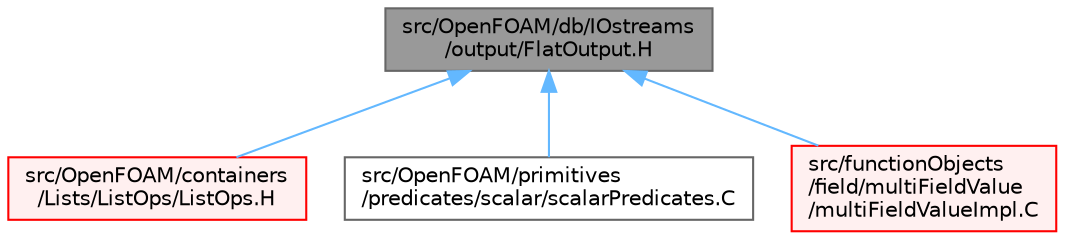 digraph "src/OpenFOAM/db/IOstreams/output/FlatOutput.H"
{
 // LATEX_PDF_SIZE
  bgcolor="transparent";
  edge [fontname=Helvetica,fontsize=10,labelfontname=Helvetica,labelfontsize=10];
  node [fontname=Helvetica,fontsize=10,shape=box,height=0.2,width=0.4];
  Node1 [id="Node000001",label="src/OpenFOAM/db/IOstreams\l/output/FlatOutput.H",height=0.2,width=0.4,color="gray40", fillcolor="grey60", style="filled", fontcolor="black",tooltip=" "];
  Node1 -> Node2 [id="edge1_Node000001_Node000002",dir="back",color="steelblue1",style="solid",tooltip=" "];
  Node2 [id="Node000002",label="src/OpenFOAM/containers\l/Lists/ListOps/ListOps.H",height=0.2,width=0.4,color="red", fillcolor="#FFF0F0", style="filled",URL="$ListOps_8H.html",tooltip="Various functions to operate on Lists."];
  Node1 -> Node6907 [id="edge2_Node000001_Node006907",dir="back",color="steelblue1",style="solid",tooltip=" "];
  Node6907 [id="Node006907",label="src/OpenFOAM/primitives\l/predicates/scalar/scalarPredicates.C",height=0.2,width=0.4,color="grey40", fillcolor="white", style="filled",URL="$scalarPredicates_8C.html",tooltip=" "];
  Node1 -> Node6908 [id="edge3_Node000001_Node006908",dir="back",color="steelblue1",style="solid",tooltip=" "];
  Node6908 [id="Node006908",label="src/functionObjects\l/field/multiFieldValue\l/multiFieldValueImpl.C",height=0.2,width=0.4,color="red", fillcolor="#FFF0F0", style="filled",URL="$multiFieldValueImpl_8C.html",tooltip=" "];
}
